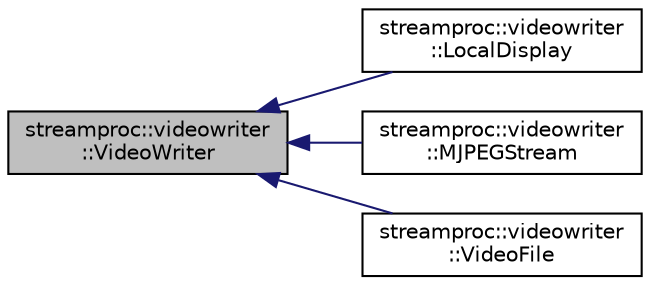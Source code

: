 digraph "streamproc::videowriter::VideoWriter"
{
  edge [fontname="Helvetica",fontsize="10",labelfontname="Helvetica",labelfontsize="10"];
  node [fontname="Helvetica",fontsize="10",shape=record];
  rankdir="LR";
  Node0 [label="streamproc::videowriter\l::VideoWriter",height=0.2,width=0.4,color="black", fillcolor="grey75", style="filled", fontcolor="black"];
  Node0 -> Node1 [dir="back",color="midnightblue",fontsize="10",style="solid",fontname="Helvetica"];
  Node1 [label="streamproc::videowriter\l::LocalDisplay",height=0.2,width=0.4,color="black", fillcolor="white", style="filled",URL="$df/d45/classstreamproc_1_1videowriter_1_1LocalDisplay.html"];
  Node0 -> Node2 [dir="back",color="midnightblue",fontsize="10",style="solid",fontname="Helvetica"];
  Node2 [label="streamproc::videowriter\l::MJPEGStream",height=0.2,width=0.4,color="black", fillcolor="white", style="filled",URL="$d1/d22/classstreamproc_1_1videowriter_1_1MJPEGStream.html"];
  Node0 -> Node3 [dir="back",color="midnightblue",fontsize="10",style="solid",fontname="Helvetica"];
  Node3 [label="streamproc::videowriter\l::VideoFile",height=0.2,width=0.4,color="black", fillcolor="white", style="filled",URL="$dd/d2c/classstreamproc_1_1videowriter_1_1VideoFile.html"];
}

